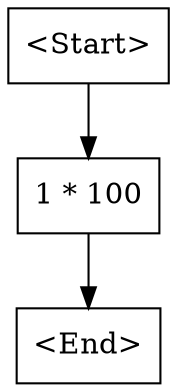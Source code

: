 digraph G {
    N0 [label = "<Start>", shape = box]
    N1 [label = "1 * 100", shape = box]
    N2 [label = "<End>", shape = box]
    N0 -> N1 [label = ""]
    N1 -> N2 [label = ""]
}
